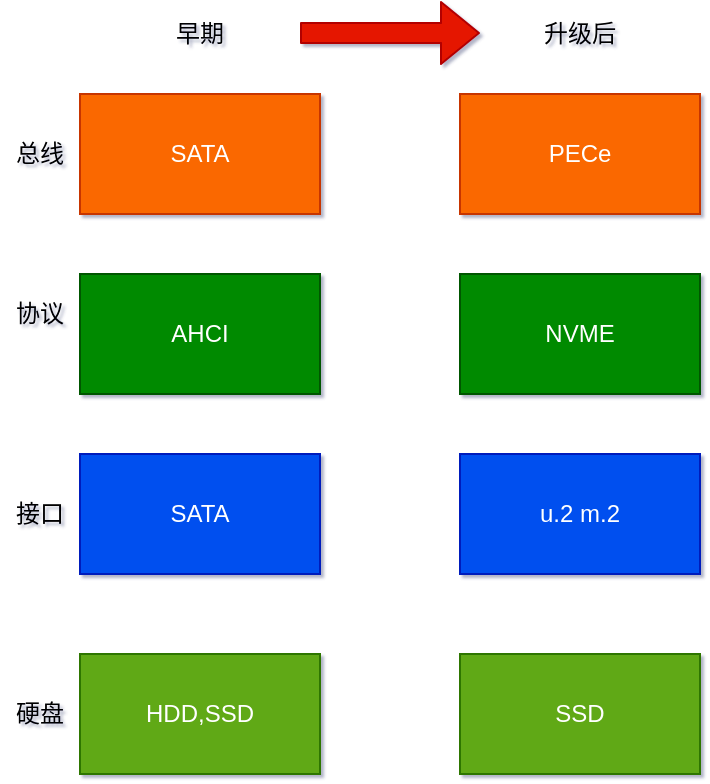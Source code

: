 <mxfile version="13.0.3" type="device"><diagram id="BTSBtX0Sr83_1ldGiiRD" name="Page-1"><mxGraphModel dx="1106" dy="783" grid="0" gridSize="10" guides="0" tooltips="1" connect="1" arrows="1" fold="1" page="1" pageScale="1" pageWidth="827" pageHeight="1169" background="none" math="0" shadow="1"><root><mxCell id="0"/><mxCell id="1" parent="0"/><mxCell id="Mgnlihorw898UswAYRFP-1" value="HDD,SSD" style="rounded=0;whiteSpace=wrap;html=1;fillColor=#60a917;strokeColor=#2D7600;fontColor=#ffffff;" vertex="1" parent="1"><mxGeometry x="120" y="430" width="120" height="60" as="geometry"/></mxCell><mxCell id="Mgnlihorw898UswAYRFP-2" value="硬盘" style="text;html=1;strokeColor=none;fillColor=none;align=center;verticalAlign=middle;whiteSpace=wrap;rounded=0;" vertex="1" parent="1"><mxGeometry x="80" y="450" width="40" height="20" as="geometry"/></mxCell><mxCell id="Mgnlihorw898UswAYRFP-3" value="SATA" style="rounded=0;whiteSpace=wrap;html=1;fillColor=#0050ef;strokeColor=#001DBC;fontColor=#ffffff;" vertex="1" parent="1"><mxGeometry x="120" y="330" width="120" height="60" as="geometry"/></mxCell><mxCell id="Mgnlihorw898UswAYRFP-4" value="接口" style="text;html=1;strokeColor=none;fillColor=none;align=center;verticalAlign=middle;whiteSpace=wrap;rounded=0;" vertex="1" parent="1"><mxGeometry x="80" y="350" width="40" height="20" as="geometry"/></mxCell><mxCell id="Mgnlihorw898UswAYRFP-8" value="AHCI" style="rounded=0;whiteSpace=wrap;html=1;fillColor=#008a00;strokeColor=#005700;fontColor=#ffffff;" vertex="1" parent="1"><mxGeometry x="120" y="240" width="120" height="60" as="geometry"/></mxCell><mxCell id="Mgnlihorw898UswAYRFP-9" value="协议" style="text;html=1;strokeColor=none;fillColor=none;align=center;verticalAlign=middle;whiteSpace=wrap;rounded=0;" vertex="1" parent="1"><mxGeometry x="80" y="250" width="40" height="20" as="geometry"/></mxCell><mxCell id="Mgnlihorw898UswAYRFP-10" value="SATA" style="rounded=0;whiteSpace=wrap;html=1;fillColor=#fa6800;strokeColor=#C73500;fontColor=#ffffff;" vertex="1" parent="1"><mxGeometry x="120" y="150" width="120" height="60" as="geometry"/></mxCell><mxCell id="Mgnlihorw898UswAYRFP-12" value="总线" style="text;html=1;strokeColor=none;fillColor=none;align=center;verticalAlign=middle;whiteSpace=wrap;rounded=0;" vertex="1" parent="1"><mxGeometry x="80" y="170" width="40" height="20" as="geometry"/></mxCell><mxCell id="Mgnlihorw898UswAYRFP-14" value="早期" style="text;html=1;strokeColor=none;fillColor=none;align=center;verticalAlign=middle;whiteSpace=wrap;rounded=0;" vertex="1" parent="1"><mxGeometry x="160" y="110" width="40" height="20" as="geometry"/></mxCell><mxCell id="Mgnlihorw898UswAYRFP-15" value="PECe" style="rounded=0;whiteSpace=wrap;html=1;fillColor=#fa6800;strokeColor=#C73500;fontColor=#ffffff;" vertex="1" parent="1"><mxGeometry x="310" y="150" width="120" height="60" as="geometry"/></mxCell><mxCell id="Mgnlihorw898UswAYRFP-17" value="NVME" style="rounded=0;whiteSpace=wrap;html=1;fillColor=#008a00;strokeColor=#005700;fontColor=#ffffff;" vertex="1" parent="1"><mxGeometry x="310" y="240" width="120" height="60" as="geometry"/></mxCell><mxCell id="Mgnlihorw898UswAYRFP-18" value="u.2 m.2" style="rounded=0;whiteSpace=wrap;html=1;fillColor=#0050ef;strokeColor=#001DBC;fontColor=#ffffff;" vertex="1" parent="1"><mxGeometry x="310" y="330" width="120" height="60" as="geometry"/></mxCell><mxCell id="Mgnlihorw898UswAYRFP-19" value="SSD" style="rounded=0;whiteSpace=wrap;html=1;fillColor=#60a917;strokeColor=#2D7600;fontColor=#ffffff;" vertex="1" parent="1"><mxGeometry x="310" y="430" width="120" height="60" as="geometry"/></mxCell><mxCell id="Mgnlihorw898UswAYRFP-20" value="升级后" style="text;html=1;strokeColor=none;fillColor=none;align=center;verticalAlign=middle;whiteSpace=wrap;rounded=0;" vertex="1" parent="1"><mxGeometry x="350" y="110" width="40" height="20" as="geometry"/></mxCell><mxCell id="Mgnlihorw898UswAYRFP-21" value="" style="shape=flexArrow;endArrow=classic;html=1;fillColor=#e51400;strokeColor=#B20000;" edge="1" parent="1"><mxGeometry width="50" height="50" relative="1" as="geometry"><mxPoint x="230" y="119.5" as="sourcePoint"/><mxPoint x="320" y="119.5" as="targetPoint"/></mxGeometry></mxCell></root></mxGraphModel></diagram></mxfile>